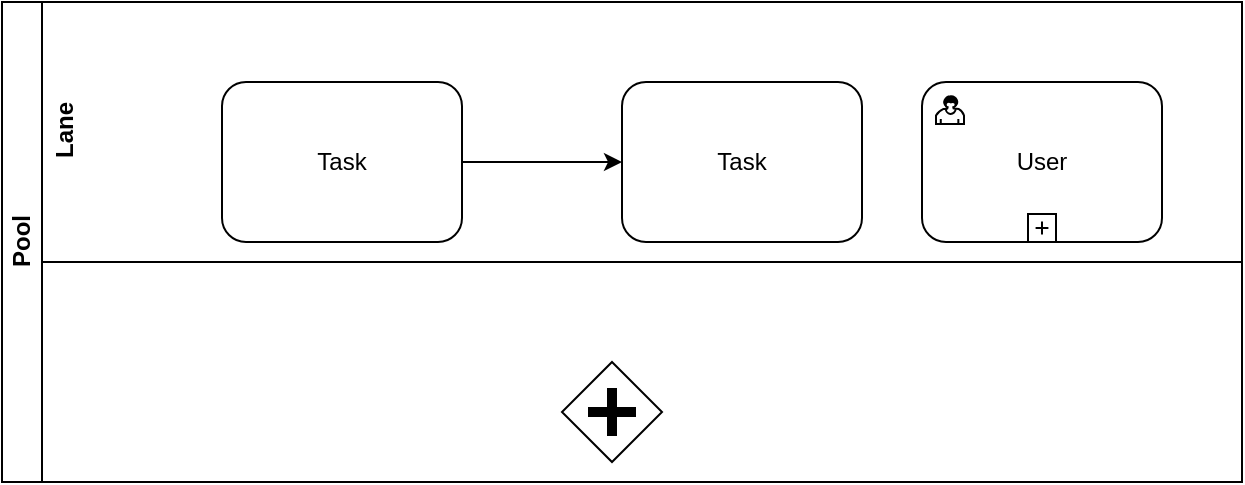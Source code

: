 <mxfile version="13.5.3" type="github"><diagram name="Page-1" id="2a216829-ef6e-dabb-86c1-c78162f3ba2b"><mxGraphModel dx="1038" dy="499" grid="1" gridSize="10" guides="1" tooltips="1" connect="1" arrows="1" fold="1" page="1" pageScale="1" pageWidth="850" pageHeight="1100" background="#ffffff" math="0" shadow="0"><root><mxCell id="0"/><mxCell id="1" parent="0"/><mxCell id="Vw96-bRuv06g1kdsEAX6-3" style="edgeStyle=orthogonalEdgeStyle;rounded=0;orthogonalLoop=1;jettySize=auto;html=1;entryX=0;entryY=0.5;entryDx=0;entryDy=0;" parent="1" source="Vw96-bRuv06g1kdsEAX6-1" target="Vw96-bRuv06g1kdsEAX6-2" edge="1"><mxGeometry relative="1" as="geometry"/></mxCell><mxCell id="Vw96-bRuv06g1kdsEAX6-1" value="Task" style="shape=ext;rounded=1;html=1;whiteSpace=wrap;" parent="1" vertex="1"><mxGeometry x="320" y="360" width="120" height="80" as="geometry"/></mxCell><mxCell id="Vw96-bRuv06g1kdsEAX6-2" value="Task" style="shape=ext;rounded=1;html=1;whiteSpace=wrap;" parent="1" vertex="1"><mxGeometry x="520" y="360" width="120" height="80" as="geometry"/></mxCell><mxCell id="Vw96-bRuv06g1kdsEAX6-4" value="" style="shape=mxgraph.bpmn.shape;html=1;verticalLabelPosition=bottom;labelBackgroundColor=#ffffff;verticalAlign=top;align=center;perimeter=rhombusPerimeter;background=gateway;outlineConnect=0;outline=none;symbol=parallelGw;" parent="1" vertex="1"><mxGeometry x="490" y="500" width="50" height="50" as="geometry"/></mxCell><mxCell id="Vw96-bRuv06g1kdsEAX6-5" value="Pool" style="swimlane;html=1;horizontal=0;startSize=20;" parent="1" vertex="1"><mxGeometry x="210" y="320" width="620" height="240" as="geometry"/></mxCell><mxCell id="Vw96-bRuv06g1kdsEAX6-6" value="Lane" style="swimlane;html=1;horizontal=0;swimlaneLine=0;" parent="Vw96-bRuv06g1kdsEAX6-5" vertex="1"><mxGeometry x="20" width="600" height="130" as="geometry"/></mxCell><mxCell id="Vw96-bRuv06g1kdsEAX6-7" value="User" style="html=1;whiteSpace=wrap;rounded=1;dropTarget=0;" parent="Vw96-bRuv06g1kdsEAX6-6" vertex="1"><mxGeometry x="440" y="40" width="120" height="80" as="geometry"/></mxCell><mxCell id="Vw96-bRuv06g1kdsEAX6-8" value="" style="html=1;shape=mxgraph.bpmn.user_task;outlineConnect=0;" parent="Vw96-bRuv06g1kdsEAX6-7" vertex="1"><mxGeometry width="14" height="14" relative="1" as="geometry"><mxPoint x="7" y="7" as="offset"/></mxGeometry></mxCell><mxCell id="Vw96-bRuv06g1kdsEAX6-9" value="" style="html=1;shape=plus;outlineConnect=0;" parent="Vw96-bRuv06g1kdsEAX6-7" vertex="1"><mxGeometry x="0.5" y="1" width="14" height="14" relative="1" as="geometry"><mxPoint x="-7" y="-14" as="offset"/></mxGeometry></mxCell></root></mxGraphModel></diagram></mxfile>